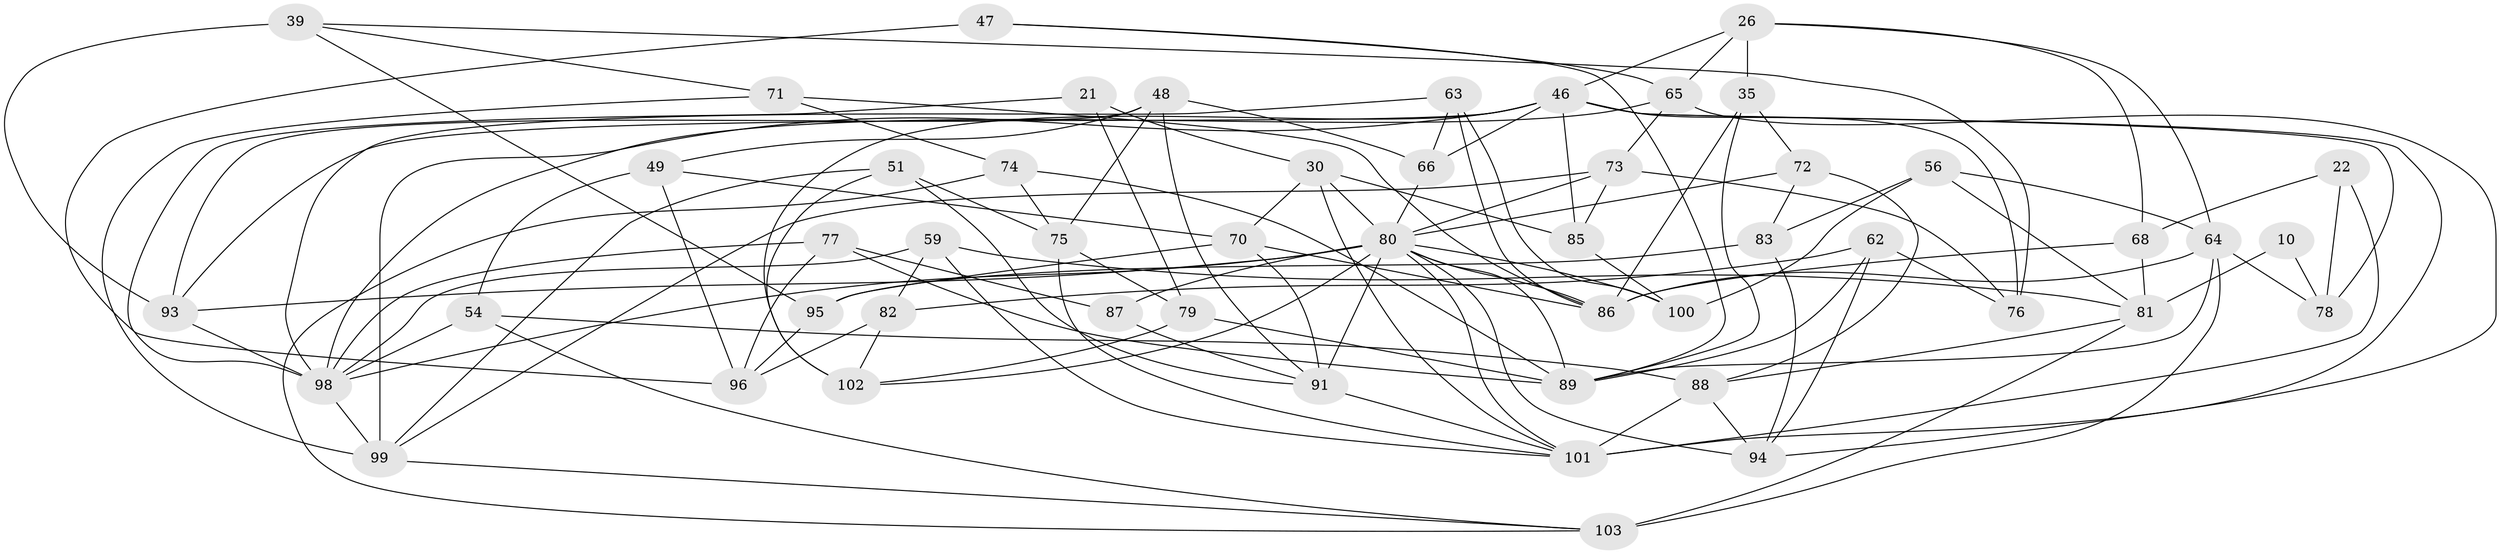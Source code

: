 // original degree distribution, {4: 1.0}
// Generated by graph-tools (version 1.1) at 2025/57/03/09/25 04:57:14]
// undirected, 51 vertices, 125 edges
graph export_dot {
graph [start="1"]
  node [color=gray90,style=filled];
  10;
  21;
  22;
  26 [super="+9"];
  30 [super="+27"];
  35 [super="+20"];
  39;
  46 [super="+41+25"];
  47;
  48 [super="+18"];
  49;
  51;
  54;
  56;
  59;
  62;
  63;
  64 [super="+19"];
  65 [super="+1"];
  66;
  68;
  70 [super="+38"];
  71;
  72;
  73 [super="+12"];
  74;
  75 [super="+45"];
  76;
  77;
  78 [super="+28"];
  79;
  80 [super="+3+33+40+34+36+58+43"];
  81 [super="+24+60"];
  82;
  83;
  85;
  86 [super="+31+69"];
  87;
  88 [super="+50"];
  89 [super="+13+57+29"];
  91 [super="+23+84"];
  93 [super="+61"];
  94 [super="+42"];
  95;
  96 [super="+4"];
  98 [super="+55+92"];
  99 [super="+8"];
  100;
  101 [super="+32+97"];
  102 [super="+52"];
  103 [super="+90"];
  10 -- 81 [weight=2];
  10 -- 78 [weight=2];
  21 -- 98;
  21 -- 79;
  21 -- 30 [weight=2];
  22 -- 68;
  22 -- 78 [weight=2];
  22 -- 101;
  26 -- 35 [weight=2];
  26 -- 46;
  26 -- 65;
  26 -- 68;
  26 -- 64;
  30 -- 70;
  30 -- 101 [weight=2];
  30 -- 85;
  30 -- 80 [weight=2];
  35 -- 72;
  35 -- 89;
  35 -- 86 [weight=2];
  39 -- 95;
  39 -- 71;
  39 -- 93;
  39 -- 76;
  46 -- 76;
  46 -- 101 [weight=4];
  46 -- 66;
  46 -- 99 [weight=2];
  46 -- 102 [weight=2];
  46 -- 85;
  46 -- 78;
  46 -- 93;
  47 -- 65;
  47 -- 96 [weight=2];
  47 -- 89;
  48 -- 49;
  48 -- 66;
  48 -- 75;
  48 -- 93 [weight=2];
  48 -- 91;
  49 -- 54;
  49 -- 70;
  49 -- 96;
  51 -- 102;
  51 -- 75;
  51 -- 99;
  51 -- 91;
  54 -- 88;
  54 -- 98;
  54 -- 103;
  56 -- 81;
  56 -- 83;
  56 -- 64;
  56 -- 100;
  59 -- 101;
  59 -- 82;
  59 -- 98;
  59 -- 81;
  62 -- 76;
  62 -- 82;
  62 -- 89;
  62 -- 94;
  63 -- 86;
  63 -- 100;
  63 -- 66;
  63 -- 98;
  64 -- 86;
  64 -- 78;
  64 -- 89;
  64 -- 103;
  65 -- 73 [weight=2];
  65 -- 94;
  65 -- 98;
  66 -- 80;
  68 -- 81;
  68 -- 86;
  70 -- 86;
  70 -- 91 [weight=2];
  70 -- 95;
  71 -- 99;
  71 -- 74;
  71 -- 86;
  72 -- 83;
  72 -- 80;
  72 -- 88;
  73 -- 99;
  73 -- 80;
  73 -- 76;
  73 -- 85;
  74 -- 103;
  74 -- 75;
  74 -- 89;
  75 -- 101 [weight=2];
  75 -- 79;
  77 -- 87;
  77 -- 96;
  77 -- 89;
  77 -- 98;
  79 -- 89;
  79 -- 102;
  80 -- 100;
  80 -- 87;
  80 -- 93;
  80 -- 89 [weight=3];
  80 -- 101;
  80 -- 94 [weight=2];
  80 -- 98 [weight=3];
  80 -- 86;
  80 -- 102;
  80 -- 91 [weight=3];
  81 -- 103 [weight=2];
  81 -- 88;
  82 -- 96;
  82 -- 102;
  83 -- 95;
  83 -- 94;
  85 -- 100;
  87 -- 91 [weight=2];
  88 -- 94;
  88 -- 101 [weight=2];
  91 -- 101;
  93 -- 98;
  95 -- 96;
  98 -- 99 [weight=2];
  99 -- 103;
}
